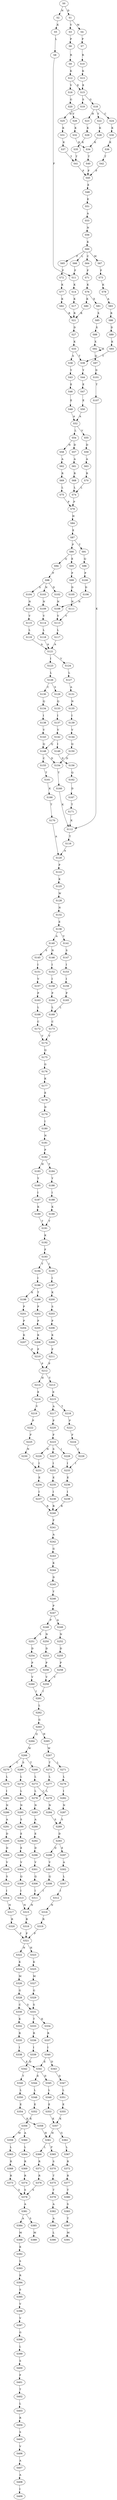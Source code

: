 strict digraph  {
	S0 -> S1 [ label = D ];
	S0 -> S2 [ label = N ];
	S1 -> S3 [ label = V ];
	S1 -> S4 [ label = M ];
	S2 -> S5 [ label = K ];
	S3 -> S6 [ label = P ];
	S4 -> S7 [ label = P ];
	S5 -> S8 [ label = L ];
	S6 -> S9 [ label = R ];
	S7 -> S10 [ label = R ];
	S8 -> S11 [ label = F ];
	S9 -> S12 [ label = K ];
	S10 -> S13 [ label = K ];
	S11 -> S14 [ label = K ];
	S12 -> S15 [ label = E ];
	S12 -> S16 [ label = V ];
	S13 -> S15 [ label = E ];
	S14 -> S17 [ label = K ];
	S15 -> S18 [ label = G ];
	S15 -> S19 [ label = S ];
	S16 -> S20 [ label = G ];
	S17 -> S21 [ label = R ];
	S18 -> S22 [ label = Y ];
	S18 -> S23 [ label = H ];
	S18 -> S24 [ label = C ];
	S19 -> S25 [ label = H ];
	S20 -> S26 [ label = Y ];
	S21 -> S27 [ label = D ];
	S22 -> S28 [ label = K ];
	S23 -> S29 [ label = K ];
	S24 -> S30 [ label = K ];
	S25 -> S31 [ label = K ];
	S26 -> S32 [ label = K ];
	S27 -> S33 [ label = K ];
	S28 -> S34 [ label = K ];
	S29 -> S35 [ label = K ];
	S30 -> S36 [ label = K ];
	S31 -> S37 [ label = K ];
	S32 -> S34 [ label = K ];
	S33 -> S38 [ label = S ];
	S33 -> S39 [ label = T ];
	S34 -> S40 [ label = T ];
	S35 -> S41 [ label = T ];
	S36 -> S42 [ label = T ];
	S37 -> S41 [ label = T ];
	S38 -> S43 [ label = Y ];
	S39 -> S44 [ label = Y ];
	S40 -> S45 [ label = F ];
	S41 -> S45 [ label = F ];
	S42 -> S45 [ label = F ];
	S43 -> S46 [ label = E ];
	S44 -> S47 [ label = E ];
	S45 -> S48 [ label = E ];
	S46 -> S49 [ label = E ];
	S47 -> S50 [ label = E ];
	S48 -> S51 [ label = E ];
	S49 -> S52 [ label = A ];
	S50 -> S52 [ label = A ];
	S51 -> S53 [ label = A ];
	S52 -> S54 [ label = L ];
	S52 -> S55 [ label = V ];
	S53 -> S56 [ label = N ];
	S54 -> S57 [ label = D ];
	S54 -> S58 [ label = N ];
	S55 -> S59 [ label = D ];
	S56 -> S60 [ label = K ];
	S57 -> S61 [ label = A ];
	S58 -> S62 [ label = A ];
	S59 -> S63 [ label = A ];
	S60 -> S64 [ label = C ];
	S60 -> S65 [ label = F ];
	S60 -> S66 [ label = L ];
	S60 -> S67 [ label = M ];
	S61 -> S68 [ label = R ];
	S62 -> S69 [ label = R ];
	S63 -> S70 [ label = R ];
	S64 -> S71 [ label = F ];
	S65 -> S72 [ label = F ];
	S66 -> S11 [ label = F ];
	S67 -> S73 [ label = F ];
	S68 -> S74 [ label = L ];
	S69 -> S75 [ label = L ];
	S70 -> S74 [ label = L ];
	S71 -> S76 [ label = K ];
	S72 -> S77 [ label = K ];
	S73 -> S78 [ label = K ];
	S74 -> S79 [ label = P ];
	S75 -> S79 [ label = P ];
	S76 -> S80 [ label = K ];
	S76 -> S81 [ label = X ];
	S77 -> S82 [ label = K ];
	S78 -> S83 [ label = A ];
	S79 -> S84 [ label = H ];
	S80 -> S21 [ label = R ];
	S81 -> S85 [ label = X ];
	S82 -> S21 [ label = R ];
	S83 -> S86 [ label = R ];
	S84 -> S87 [ label = E ];
	S85 -> S88 [ label = X ];
	S86 -> S89 [ label = D ];
	S87 -> S90 [ label = P ];
	S87 -> S91 [ label = T ];
	S88 -> S92 [ label = X ];
	S89 -> S93 [ label = K ];
	S90 -> S94 [ label = Q ];
	S90 -> S95 [ label = E ];
	S91 -> S96 [ label = Q ];
	S92 -> S97 [ label = Q ];
	S92 -> S92 [ label = X ];
	S93 -> S39 [ label = T ];
	S94 -> S98 [ label = P ];
	S95 -> S99 [ label = P ];
	S96 -> S100 [ label = P ];
	S97 -> S101 [ label = D ];
	S98 -> S102 [ label = D ];
	S98 -> S103 [ label = N ];
	S98 -> S104 [ label = S ];
	S99 -> S105 [ label = D ];
	S100 -> S106 [ label = D ];
	S101 -> S107 [ label = T ];
	S102 -> S108 [ label = N ];
	S103 -> S109 [ label = N ];
	S104 -> S110 [ label = N ];
	S105 -> S111 [ label = N ];
	S106 -> S108 [ label = N ];
	S107 -> S112 [ label = K ];
	S108 -> S113 [ label = V ];
	S109 -> S114 [ label = V ];
	S110 -> S115 [ label = V ];
	S111 -> S113 [ label = V ];
	S112 -> S116 [ label = T ];
	S113 -> S117 [ label = L ];
	S114 -> S118 [ label = L ];
	S115 -> S119 [ label = L ];
	S116 -> S120 [ label = A ];
	S117 -> S121 [ label = A ];
	S118 -> S121 [ label = A ];
	S119 -> S121 [ label = A ];
	S120 -> S122 [ label = P ];
	S121 -> S123 [ label = I ];
	S121 -> S124 [ label = V ];
	S122 -> S125 [ label = K ];
	S123 -> S126 [ label = L ];
	S124 -> S127 [ label = L ];
	S125 -> S128 [ label = W ];
	S126 -> S129 [ label = S ];
	S126 -> S130 [ label = C ];
	S127 -> S131 [ label = A ];
	S128 -> S132 [ label = N ];
	S129 -> S133 [ label = Q ];
	S130 -> S134 [ label = Q ];
	S131 -> S135 [ label = N ];
	S132 -> S136 [ label = E ];
	S133 -> S137 [ label = I ];
	S134 -> S138 [ label = I ];
	S135 -> S139 [ label = I ];
	S136 -> S140 [ label = A ];
	S136 -> S141 [ label = V ];
	S137 -> S142 [ label = V ];
	S138 -> S143 [ label = V ];
	S139 -> S144 [ label = V ];
	S140 -> S145 [ label = S ];
	S140 -> S146 [ label = N ];
	S141 -> S147 [ label = S ];
	S142 -> S148 [ label = Q ];
	S142 -> S149 [ label = I ];
	S143 -> S148 [ label = Q ];
	S144 -> S150 [ label = Q ];
	S145 -> S151 [ label = I ];
	S146 -> S152 [ label = I ];
	S147 -> S153 [ label = I ];
	S148 -> S154 [ label = D ];
	S148 -> S155 [ label = C ];
	S149 -> S156 [ label = D ];
	S150 -> S154 [ label = D ];
	S151 -> S157 [ label = V ];
	S152 -> S158 [ label = I ];
	S153 -> S159 [ label = I ];
	S154 -> S160 [ label = T ];
	S155 -> S161 [ label = T ];
	S156 -> S162 [ label = Q ];
	S157 -> S163 [ label = P ];
	S158 -> S164 [ label = P ];
	S159 -> S165 [ label = P ];
	S160 -> S112 [ label = K ];
	S161 -> S166 [ label = K ];
	S162 -> S167 [ label = D ];
	S163 -> S168 [ label = L ];
	S164 -> S169 [ label = L ];
	S165 -> S169 [ label = L ];
	S166 -> S170 [ label = T ];
	S167 -> S171 [ label = T ];
	S168 -> S172 [ label = C ];
	S169 -> S173 [ label = C ];
	S170 -> S120 [ label = A ];
	S171 -> S112 [ label = K ];
	S172 -> S174 [ label = V ];
	S173 -> S174 [ label = V ];
	S174 -> S175 [ label = Q ];
	S175 -> S176 [ label = G ];
	S176 -> S177 [ label = K ];
	S177 -> S178 [ label = E ];
	S178 -> S179 [ label = D ];
	S179 -> S180 [ label = I ];
	S180 -> S181 [ label = N ];
	S181 -> S182 [ label = P ];
	S182 -> S183 [ label = H ];
	S182 -> S184 [ label = Y ];
	S183 -> S185 [ label = Y ];
	S184 -> S186 [ label = Y ];
	S185 -> S187 [ label = I ];
	S186 -> S188 [ label = I ];
	S187 -> S189 [ label = K ];
	S188 -> S190 [ label = K ];
	S189 -> S191 [ label = T ];
	S190 -> S191 [ label = T ];
	S191 -> S192 [ label = K ];
	S192 -> S193 [ label = F ];
	S193 -> S194 [ label = T ];
	S193 -> S195 [ label = I ];
	S194 -> S196 [ label = I ];
	S195 -> S197 [ label = I ];
	S196 -> S198 [ label = K ];
	S196 -> S199 [ label = T ];
	S197 -> S200 [ label = K ];
	S198 -> S201 [ label = P ];
	S199 -> S202 [ label = P ];
	S200 -> S203 [ label = S ];
	S201 -> S204 [ label = P ];
	S202 -> S205 [ label = P ];
	S203 -> S206 [ label = P ];
	S204 -> S207 [ label = K ];
	S205 -> S208 [ label = K ];
	S206 -> S209 [ label = K ];
	S207 -> S210 [ label = F ];
	S208 -> S210 [ label = F ];
	S209 -> S211 [ label = F ];
	S210 -> S212 [ label = P ];
	S211 -> S212 [ label = P ];
	S212 -> S213 [ label = Y ];
	S212 -> S214 [ label = H ];
	S213 -> S215 [ label = E ];
	S214 -> S216 [ label = E ];
	S215 -> S217 [ label = A ];
	S215 -> S218 [ label = T ];
	S216 -> S219 [ label = V ];
	S217 -> S220 [ label = P ];
	S218 -> S221 [ label = P ];
	S219 -> S222 [ label = P ];
	S220 -> S223 [ label = F ];
	S221 -> S224 [ label = F ];
	S222 -> S225 [ label = F ];
	S223 -> S226 [ label = N ];
	S223 -> S227 [ label = S ];
	S223 -> S228 [ label = I ];
	S224 -> S229 [ label = I ];
	S225 -> S230 [ label = N ];
	S226 -> S231 [ label = I ];
	S227 -> S232 [ label = I ];
	S228 -> S233 [ label = I ];
	S229 -> S233 [ label = I ];
	S230 -> S231 [ label = I ];
	S231 -> S234 [ label = E ];
	S232 -> S235 [ label = E ];
	S233 -> S236 [ label = E ];
	S234 -> S237 [ label = I ];
	S235 -> S238 [ label = I ];
	S236 -> S239 [ label = I ];
	S237 -> S240 [ label = R ];
	S238 -> S240 [ label = R ];
	S239 -> S240 [ label = R ];
	S240 -> S241 [ label = F ];
	S241 -> S242 [ label = A ];
	S242 -> S243 [ label = G ];
	S243 -> S244 [ label = K ];
	S244 -> S245 [ label = D ];
	S245 -> S246 [ label = Y ];
	S246 -> S247 [ label = P ];
	S247 -> S248 [ label = P ];
	S247 -> S249 [ label = A ];
	S248 -> S250 [ label = N ];
	S248 -> S251 [ label = S ];
	S249 -> S252 [ label = N ];
	S250 -> S253 [ label = D ];
	S251 -> S254 [ label = D ];
	S252 -> S255 [ label = D ];
	S253 -> S256 [ label = P ];
	S254 -> S257 [ label = P ];
	S255 -> S258 [ label = P ];
	S256 -> S259 [ label = V ];
	S257 -> S260 [ label = V ];
	S258 -> S259 [ label = V ];
	S259 -> S261 [ label = I ];
	S260 -> S261 [ label = I ];
	S261 -> S262 [ label = L ];
	S262 -> S263 [ label = G ];
	S263 -> S264 [ label = Q ];
	S263 -> S265 [ label = H ];
	S264 -> S266 [ label = W ];
	S265 -> S267 [ label = W ];
	S266 -> S268 [ label = T ];
	S266 -> S269 [ label = S ];
	S266 -> S270 [ label = C ];
	S267 -> S271 [ label = L ];
	S267 -> S272 [ label = T ];
	S268 -> S273 [ label = L ];
	S269 -> S274 [ label = L ];
	S270 -> S275 [ label = L ];
	S271 -> S276 [ label = L ];
	S272 -> S277 [ label = L ];
	S273 -> S278 [ label = L ];
	S273 -> S279 [ label = I ];
	S274 -> S280 [ label = L ];
	S275 -> S281 [ label = I ];
	S276 -> S282 [ label = I ];
	S277 -> S278 [ label = L ];
	S278 -> S283 [ label = N ];
	S279 -> S284 [ label = N ];
	S280 -> S285 [ label = N ];
	S281 -> S286 [ label = N ];
	S282 -> S287 [ label = N ];
	S283 -> S288 [ label = A ];
	S284 -> S289 [ label = S ];
	S285 -> S290 [ label = S ];
	S286 -> S291 [ label = A ];
	S287 -> S289 [ label = S ];
	S288 -> S292 [ label = E ];
	S289 -> S293 [ label = D ];
	S290 -> S294 [ label = E ];
	S291 -> S295 [ label = D ];
	S292 -> S296 [ label = D ];
	S293 -> S297 [ label = E ];
	S293 -> S298 [ label = D ];
	S294 -> S299 [ label = E ];
	S295 -> S300 [ label = D ];
	S296 -> S301 [ label = V ];
	S297 -> S302 [ label = A ];
	S298 -> S303 [ label = V ];
	S299 -> S304 [ label = V ];
	S300 -> S305 [ label = V ];
	S301 -> S306 [ label = Q ];
	S302 -> S307 [ label = L ];
	S303 -> S308 [ label = Q ];
	S304 -> S309 [ label = Q ];
	S305 -> S310 [ label = S ];
	S306 -> S311 [ label = I ];
	S307 -> S312 [ label = I ];
	S308 -> S311 [ label = I ];
	S309 -> S313 [ label = I ];
	S310 -> S314 [ label = I ];
	S311 -> S315 [ label = N ];
	S312 -> S316 [ label = N ];
	S313 -> S315 [ label = N ];
	S314 -> S317 [ label = N ];
	S315 -> S318 [ label = R ];
	S316 -> S319 [ label = R ];
	S317 -> S320 [ label = R ];
	S318 -> S321 [ label = F ];
	S319 -> S321 [ label = F ];
	S320 -> S321 [ label = F ];
	S321 -> S322 [ label = N ];
	S321 -> S323 [ label = H ];
	S322 -> S324 [ label = K ];
	S323 -> S325 [ label = K ];
	S324 -> S326 [ label = M ];
	S325 -> S327 [ label = M ];
	S326 -> S328 [ label = G ];
	S327 -> S329 [ label = G ];
	S328 -> S330 [ label = C ];
	S328 -> S331 [ label = S ];
	S329 -> S331 [ label = S ];
	S330 -> S332 [ label = K ];
	S331 -> S333 [ label = T ];
	S331 -> S334 [ label = K ];
	S332 -> S335 [ label = R ];
	S333 -> S336 [ label = R ];
	S334 -> S337 [ label = R ];
	S335 -> S338 [ label = I ];
	S336 -> S339 [ label = I ];
	S337 -> S340 [ label = I ];
	S338 -> S341 [ label = E ];
	S339 -> S342 [ label = D ];
	S340 -> S341 [ label = E ];
	S340 -> S343 [ label = D ];
	S341 -> S344 [ label = E ];
	S341 -> S345 [ label = D ];
	S342 -> S346 [ label = T ];
	S343 -> S347 [ label = D ];
	S344 -> S348 [ label = L ];
	S345 -> S349 [ label = L ];
	S346 -> S350 [ label = L ];
	S347 -> S351 [ label = L ];
	S348 -> S352 [ label = E ];
	S349 -> S353 [ label = E ];
	S350 -> S354 [ label = E ];
	S351 -> S355 [ label = E ];
	S352 -> S356 [ label = K ];
	S353 -> S357 [ label = K ];
	S354 -> S358 [ label = K ];
	S355 -> S357 [ label = K ];
	S356 -> S359 [ label = M ];
	S356 -> S360 [ label = A ];
	S357 -> S361 [ label = H ];
	S357 -> S362 [ label = G ];
	S358 -> S361 [ label = H ];
	S359 -> S363 [ label = L ];
	S360 -> S364 [ label = L ];
	S361 -> S365 [ label = F ];
	S361 -> S366 [ label = L ];
	S362 -> S367 [ label = L ];
	S363 -> S368 [ label = R ];
	S364 -> S369 [ label = R ];
	S365 -> S370 [ label = S ];
	S366 -> S371 [ label = R ];
	S367 -> S372 [ label = R ];
	S368 -> S373 [ label = R ];
	S369 -> S374 [ label = R ];
	S370 -> S375 [ label = T ];
	S371 -> S376 [ label = R ];
	S372 -> S377 [ label = R ];
	S373 -> S378 [ label = S ];
	S374 -> S378 [ label = S ];
	S375 -> S379 [ label = T ];
	S376 -> S378 [ label = S ];
	S377 -> S380 [ label = T ];
	S378 -> S381 [ label = A ];
	S379 -> S382 [ label = A ];
	S380 -> S383 [ label = S ];
	S381 -> S384 [ label = A ];
	S381 -> S385 [ label = S ];
	S382 -> S386 [ label = A ];
	S383 -> S387 [ label = T ];
	S384 -> S388 [ label = M ];
	S385 -> S389 [ label = M ];
	S386 -> S390 [ label = L ];
	S387 -> S391 [ label = M ];
	S388 -> S392 [ label = K ];
	S392 -> S393 [ label = S ];
	S393 -> S394 [ label = R ];
	S394 -> S395 [ label = S ];
	S395 -> S396 [ label = V ];
	S396 -> S397 [ label = V ];
	S397 -> S398 [ label = G ];
	S398 -> S399 [ label = L ];
	S399 -> S400 [ label = S ];
	S400 -> S401 [ label = F ];
	S401 -> S402 [ label = T ];
	S402 -> S403 [ label = L ];
	S403 -> S404 [ label = R ];
	S404 -> S405 [ label = S ];
	S405 -> S406 [ label = V ];
	S406 -> S407 [ label = A ];
	S407 -> S408 [ label = A ];
	S408 -> S409 [ label = I ];
}
